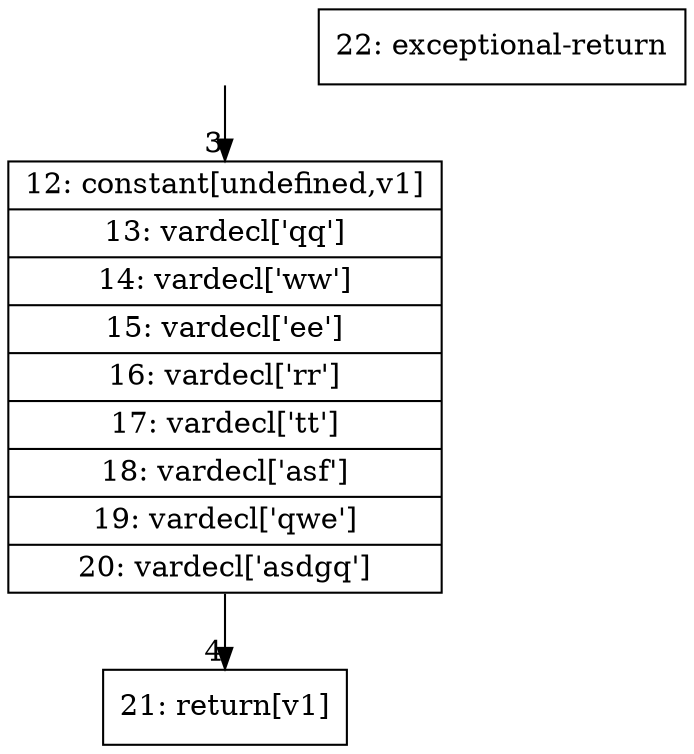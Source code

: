 digraph {
rankdir="TD"
BB_entry1[shape=none,label=""];
BB_entry1 -> BB3 [tailport=s, headport=n, headlabel="    3"]
BB3 [shape=record label="{12: constant[undefined,v1]|13: vardecl['qq']|14: vardecl['ww']|15: vardecl['ee']|16: vardecl['rr']|17: vardecl['tt']|18: vardecl['asf']|19: vardecl['qwe']|20: vardecl['asdgq']}" ] 
BB3 -> BB4 [tailport=s, headport=n, headlabel="      4"]
BB4 [shape=record label="{21: return[v1]}" ] 
BB5 [shape=record label="{22: exceptional-return}" ] 
//#$~ 6
}
